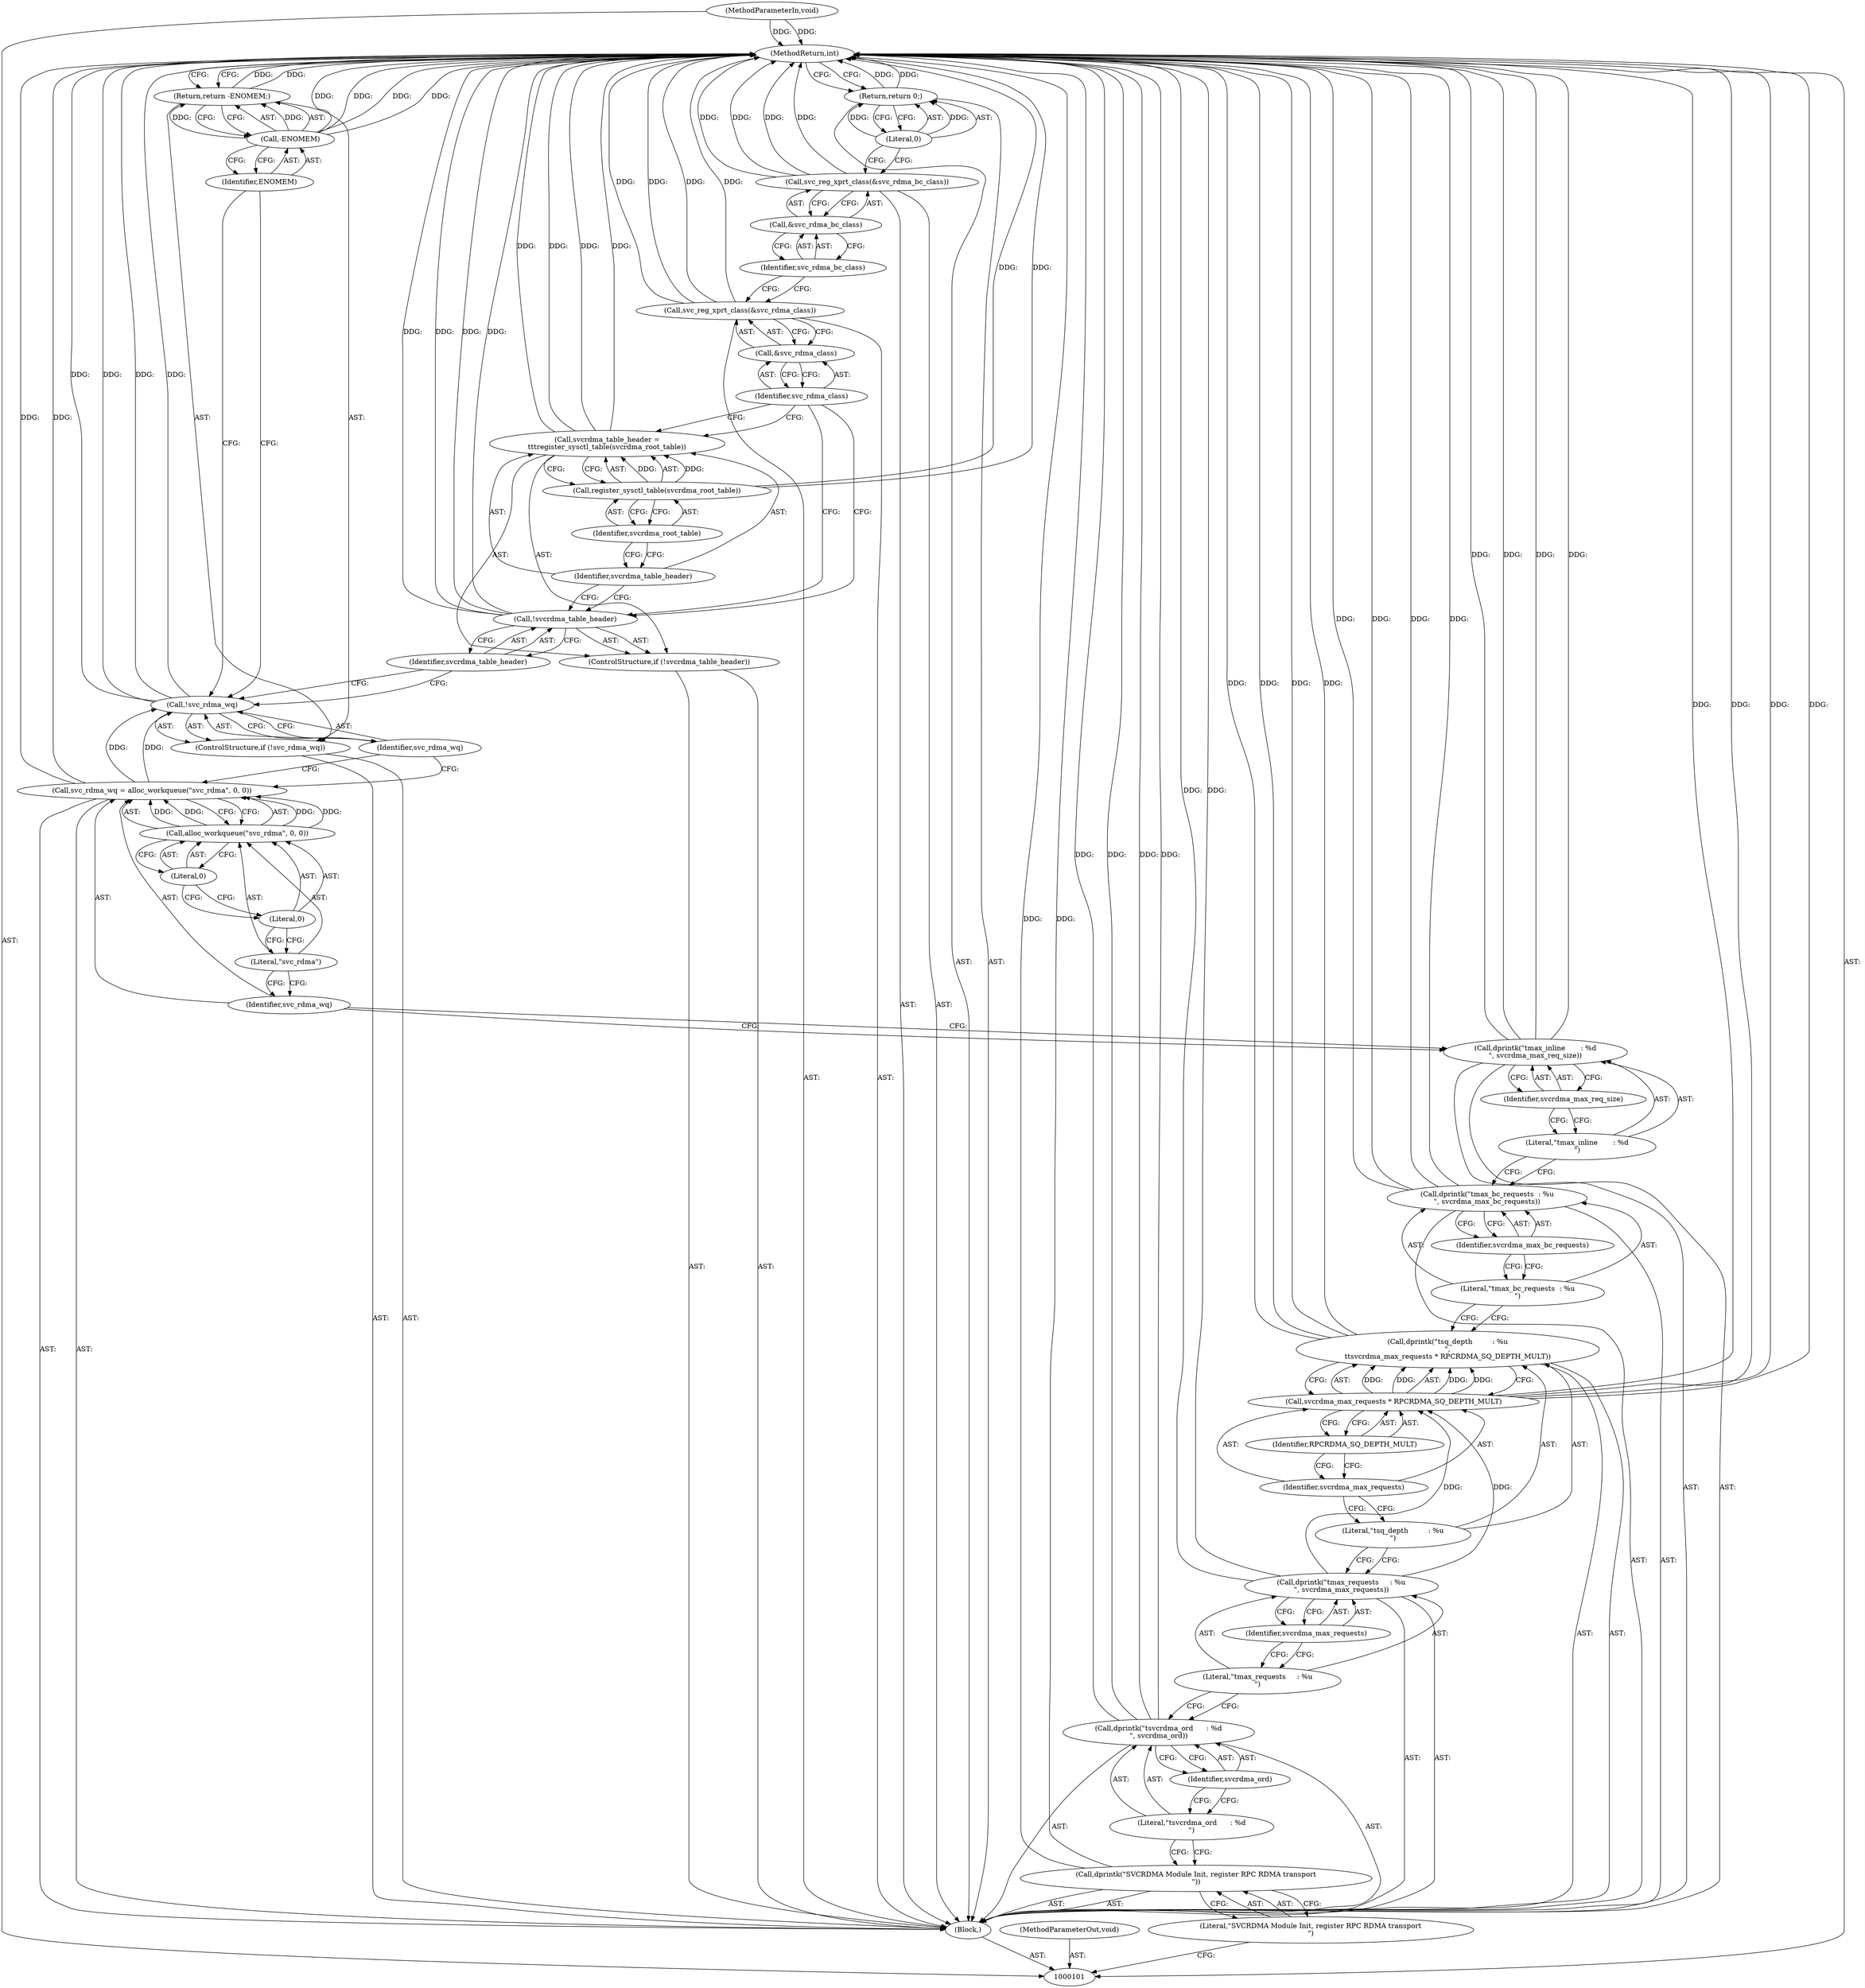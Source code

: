 digraph "1_linux_c70422f760c120480fee4de6c38804c72aa26bc1_21" {
"1000150" [label="(MethodReturn,int)"];
"1000102" [label="(MethodParameterIn,void)"];
"1000197" [label="(MethodParameterOut,void)"];
"1000123" [label="(Call,svc_rdma_wq = alloc_workqueue(\"svc_rdma\", 0, 0))"];
"1000124" [label="(Identifier,svc_rdma_wq)"];
"1000125" [label="(Call,alloc_workqueue(\"svc_rdma\", 0, 0))"];
"1000126" [label="(Literal,\"svc_rdma\")"];
"1000127" [label="(Literal,0)"];
"1000128" [label="(Literal,0)"];
"1000129" [label="(ControlStructure,if (!svc_rdma_wq))"];
"1000130" [label="(Call,!svc_rdma_wq)"];
"1000131" [label="(Identifier,svc_rdma_wq)"];
"1000134" [label="(Identifier,ENOMEM)"];
"1000132" [label="(Return,return -ENOMEM;)"];
"1000133" [label="(Call,-ENOMEM)"];
"1000135" [label="(ControlStructure,if (!svcrdma_table_header))"];
"1000136" [label="(Call,!svcrdma_table_header)"];
"1000137" [label="(Identifier,svcrdma_table_header)"];
"1000138" [label="(Call,svcrdma_table_header =\n\t\t\tregister_sysctl_table(svcrdma_root_table))"];
"1000139" [label="(Identifier,svcrdma_table_header)"];
"1000141" [label="(Identifier,svcrdma_root_table)"];
"1000140" [label="(Call,register_sysctl_table(svcrdma_root_table))"];
"1000103" [label="(Block,)"];
"1000142" [label="(Call,svc_reg_xprt_class(&svc_rdma_class))"];
"1000143" [label="(Call,&svc_rdma_class)"];
"1000144" [label="(Identifier,svc_rdma_class)"];
"1000145" [label="(Call,svc_reg_xprt_class(&svc_rdma_bc_class))"];
"1000146" [label="(Call,&svc_rdma_bc_class)"];
"1000147" [label="(Identifier,svc_rdma_bc_class)"];
"1000148" [label="(Return,return 0;)"];
"1000149" [label="(Literal,0)"];
"1000105" [label="(Literal,\"SVCRDMA Module Init, register RPC RDMA transport\n\")"];
"1000104" [label="(Call,dprintk(\"SVCRDMA Module Init, register RPC RDMA transport\n\"))"];
"1000107" [label="(Literal,\"\tsvcrdma_ord      : %d\n\")"];
"1000106" [label="(Call,dprintk(\"\tsvcrdma_ord      : %d\n\", svcrdma_ord))"];
"1000108" [label="(Identifier,svcrdma_ord)"];
"1000110" [label="(Literal,\"\tmax_requests     : %u\n\")"];
"1000109" [label="(Call,dprintk(\"\tmax_requests     : %u\n\", svcrdma_max_requests))"];
"1000111" [label="(Identifier,svcrdma_max_requests)"];
"1000112" [label="(Call,dprintk(\"\tsq_depth         : %u\n\",\n\t\tsvcrdma_max_requests * RPCRDMA_SQ_DEPTH_MULT))"];
"1000113" [label="(Literal,\"\tsq_depth         : %u\n\")"];
"1000114" [label="(Call,svcrdma_max_requests * RPCRDMA_SQ_DEPTH_MULT)"];
"1000115" [label="(Identifier,svcrdma_max_requests)"];
"1000116" [label="(Identifier,RPCRDMA_SQ_DEPTH_MULT)"];
"1000118" [label="(Literal,\"\tmax_bc_requests  : %u\n\")"];
"1000117" [label="(Call,dprintk(\"\tmax_bc_requests  : %u\n\", svcrdma_max_bc_requests))"];
"1000119" [label="(Identifier,svcrdma_max_bc_requests)"];
"1000121" [label="(Literal,\"\tmax_inline       : %d\n\")"];
"1000120" [label="(Call,dprintk(\"\tmax_inline       : %d\n\", svcrdma_max_req_size))"];
"1000122" [label="(Identifier,svcrdma_max_req_size)"];
"1000150" -> "1000101"  [label="AST: "];
"1000150" -> "1000132"  [label="CFG: "];
"1000150" -> "1000148"  [label="CFG: "];
"1000132" -> "1000150"  [label="DDG: "];
"1000148" -> "1000150"  [label="DDG: "];
"1000117" -> "1000150"  [label="DDG: "];
"1000117" -> "1000150"  [label="DDG: "];
"1000130" -> "1000150"  [label="DDG: "];
"1000130" -> "1000150"  [label="DDG: "];
"1000142" -> "1000150"  [label="DDG: "];
"1000142" -> "1000150"  [label="DDG: "];
"1000123" -> "1000150"  [label="DDG: "];
"1000106" -> "1000150"  [label="DDG: "];
"1000106" -> "1000150"  [label="DDG: "];
"1000104" -> "1000150"  [label="DDG: "];
"1000112" -> "1000150"  [label="DDG: "];
"1000112" -> "1000150"  [label="DDG: "];
"1000138" -> "1000150"  [label="DDG: "];
"1000138" -> "1000150"  [label="DDG: "];
"1000133" -> "1000150"  [label="DDG: "];
"1000133" -> "1000150"  [label="DDG: "];
"1000114" -> "1000150"  [label="DDG: "];
"1000114" -> "1000150"  [label="DDG: "];
"1000120" -> "1000150"  [label="DDG: "];
"1000120" -> "1000150"  [label="DDG: "];
"1000145" -> "1000150"  [label="DDG: "];
"1000145" -> "1000150"  [label="DDG: "];
"1000140" -> "1000150"  [label="DDG: "];
"1000102" -> "1000150"  [label="DDG: "];
"1000136" -> "1000150"  [label="DDG: "];
"1000136" -> "1000150"  [label="DDG: "];
"1000109" -> "1000150"  [label="DDG: "];
"1000102" -> "1000101"  [label="AST: "];
"1000102" -> "1000150"  [label="DDG: "];
"1000197" -> "1000101"  [label="AST: "];
"1000123" -> "1000103"  [label="AST: "];
"1000123" -> "1000125"  [label="CFG: "];
"1000124" -> "1000123"  [label="AST: "];
"1000125" -> "1000123"  [label="AST: "];
"1000131" -> "1000123"  [label="CFG: "];
"1000123" -> "1000150"  [label="DDG: "];
"1000125" -> "1000123"  [label="DDG: "];
"1000125" -> "1000123"  [label="DDG: "];
"1000123" -> "1000130"  [label="DDG: "];
"1000124" -> "1000123"  [label="AST: "];
"1000124" -> "1000120"  [label="CFG: "];
"1000126" -> "1000124"  [label="CFG: "];
"1000125" -> "1000123"  [label="AST: "];
"1000125" -> "1000128"  [label="CFG: "];
"1000126" -> "1000125"  [label="AST: "];
"1000127" -> "1000125"  [label="AST: "];
"1000128" -> "1000125"  [label="AST: "];
"1000123" -> "1000125"  [label="CFG: "];
"1000125" -> "1000123"  [label="DDG: "];
"1000125" -> "1000123"  [label="DDG: "];
"1000126" -> "1000125"  [label="AST: "];
"1000126" -> "1000124"  [label="CFG: "];
"1000127" -> "1000126"  [label="CFG: "];
"1000127" -> "1000125"  [label="AST: "];
"1000127" -> "1000126"  [label="CFG: "];
"1000128" -> "1000127"  [label="CFG: "];
"1000128" -> "1000125"  [label="AST: "];
"1000128" -> "1000127"  [label="CFG: "];
"1000125" -> "1000128"  [label="CFG: "];
"1000129" -> "1000103"  [label="AST: "];
"1000130" -> "1000129"  [label="AST: "];
"1000132" -> "1000129"  [label="AST: "];
"1000130" -> "1000129"  [label="AST: "];
"1000130" -> "1000131"  [label="CFG: "];
"1000131" -> "1000130"  [label="AST: "];
"1000134" -> "1000130"  [label="CFG: "];
"1000137" -> "1000130"  [label="CFG: "];
"1000130" -> "1000150"  [label="DDG: "];
"1000130" -> "1000150"  [label="DDG: "];
"1000123" -> "1000130"  [label="DDG: "];
"1000131" -> "1000130"  [label="AST: "];
"1000131" -> "1000123"  [label="CFG: "];
"1000130" -> "1000131"  [label="CFG: "];
"1000134" -> "1000133"  [label="AST: "];
"1000134" -> "1000130"  [label="CFG: "];
"1000133" -> "1000134"  [label="CFG: "];
"1000132" -> "1000129"  [label="AST: "];
"1000132" -> "1000133"  [label="CFG: "];
"1000133" -> "1000132"  [label="AST: "];
"1000150" -> "1000132"  [label="CFG: "];
"1000132" -> "1000150"  [label="DDG: "];
"1000133" -> "1000132"  [label="DDG: "];
"1000133" -> "1000132"  [label="AST: "];
"1000133" -> "1000134"  [label="CFG: "];
"1000134" -> "1000133"  [label="AST: "];
"1000132" -> "1000133"  [label="CFG: "];
"1000133" -> "1000150"  [label="DDG: "];
"1000133" -> "1000150"  [label="DDG: "];
"1000133" -> "1000132"  [label="DDG: "];
"1000135" -> "1000103"  [label="AST: "];
"1000136" -> "1000135"  [label="AST: "];
"1000138" -> "1000135"  [label="AST: "];
"1000136" -> "1000135"  [label="AST: "];
"1000136" -> "1000137"  [label="CFG: "];
"1000137" -> "1000136"  [label="AST: "];
"1000139" -> "1000136"  [label="CFG: "];
"1000144" -> "1000136"  [label="CFG: "];
"1000136" -> "1000150"  [label="DDG: "];
"1000136" -> "1000150"  [label="DDG: "];
"1000137" -> "1000136"  [label="AST: "];
"1000137" -> "1000130"  [label="CFG: "];
"1000136" -> "1000137"  [label="CFG: "];
"1000138" -> "1000135"  [label="AST: "];
"1000138" -> "1000140"  [label="CFG: "];
"1000139" -> "1000138"  [label="AST: "];
"1000140" -> "1000138"  [label="AST: "];
"1000144" -> "1000138"  [label="CFG: "];
"1000138" -> "1000150"  [label="DDG: "];
"1000138" -> "1000150"  [label="DDG: "];
"1000140" -> "1000138"  [label="DDG: "];
"1000139" -> "1000138"  [label="AST: "];
"1000139" -> "1000136"  [label="CFG: "];
"1000141" -> "1000139"  [label="CFG: "];
"1000141" -> "1000140"  [label="AST: "];
"1000141" -> "1000139"  [label="CFG: "];
"1000140" -> "1000141"  [label="CFG: "];
"1000140" -> "1000138"  [label="AST: "];
"1000140" -> "1000141"  [label="CFG: "];
"1000141" -> "1000140"  [label="AST: "];
"1000138" -> "1000140"  [label="CFG: "];
"1000140" -> "1000150"  [label="DDG: "];
"1000140" -> "1000138"  [label="DDG: "];
"1000103" -> "1000101"  [label="AST: "];
"1000104" -> "1000103"  [label="AST: "];
"1000106" -> "1000103"  [label="AST: "];
"1000109" -> "1000103"  [label="AST: "];
"1000112" -> "1000103"  [label="AST: "];
"1000117" -> "1000103"  [label="AST: "];
"1000120" -> "1000103"  [label="AST: "];
"1000123" -> "1000103"  [label="AST: "];
"1000129" -> "1000103"  [label="AST: "];
"1000135" -> "1000103"  [label="AST: "];
"1000142" -> "1000103"  [label="AST: "];
"1000145" -> "1000103"  [label="AST: "];
"1000148" -> "1000103"  [label="AST: "];
"1000142" -> "1000103"  [label="AST: "];
"1000142" -> "1000143"  [label="CFG: "];
"1000143" -> "1000142"  [label="AST: "];
"1000147" -> "1000142"  [label="CFG: "];
"1000142" -> "1000150"  [label="DDG: "];
"1000142" -> "1000150"  [label="DDG: "];
"1000143" -> "1000142"  [label="AST: "];
"1000143" -> "1000144"  [label="CFG: "];
"1000144" -> "1000143"  [label="AST: "];
"1000142" -> "1000143"  [label="CFG: "];
"1000144" -> "1000143"  [label="AST: "];
"1000144" -> "1000138"  [label="CFG: "];
"1000144" -> "1000136"  [label="CFG: "];
"1000143" -> "1000144"  [label="CFG: "];
"1000145" -> "1000103"  [label="AST: "];
"1000145" -> "1000146"  [label="CFG: "];
"1000146" -> "1000145"  [label="AST: "];
"1000149" -> "1000145"  [label="CFG: "];
"1000145" -> "1000150"  [label="DDG: "];
"1000145" -> "1000150"  [label="DDG: "];
"1000146" -> "1000145"  [label="AST: "];
"1000146" -> "1000147"  [label="CFG: "];
"1000147" -> "1000146"  [label="AST: "];
"1000145" -> "1000146"  [label="CFG: "];
"1000147" -> "1000146"  [label="AST: "];
"1000147" -> "1000142"  [label="CFG: "];
"1000146" -> "1000147"  [label="CFG: "];
"1000148" -> "1000103"  [label="AST: "];
"1000148" -> "1000149"  [label="CFG: "];
"1000149" -> "1000148"  [label="AST: "];
"1000150" -> "1000148"  [label="CFG: "];
"1000148" -> "1000150"  [label="DDG: "];
"1000149" -> "1000148"  [label="DDG: "];
"1000149" -> "1000148"  [label="AST: "];
"1000149" -> "1000145"  [label="CFG: "];
"1000148" -> "1000149"  [label="CFG: "];
"1000149" -> "1000148"  [label="DDG: "];
"1000105" -> "1000104"  [label="AST: "];
"1000105" -> "1000101"  [label="CFG: "];
"1000104" -> "1000105"  [label="CFG: "];
"1000104" -> "1000103"  [label="AST: "];
"1000104" -> "1000105"  [label="CFG: "];
"1000105" -> "1000104"  [label="AST: "];
"1000107" -> "1000104"  [label="CFG: "];
"1000104" -> "1000150"  [label="DDG: "];
"1000107" -> "1000106"  [label="AST: "];
"1000107" -> "1000104"  [label="CFG: "];
"1000108" -> "1000107"  [label="CFG: "];
"1000106" -> "1000103"  [label="AST: "];
"1000106" -> "1000108"  [label="CFG: "];
"1000107" -> "1000106"  [label="AST: "];
"1000108" -> "1000106"  [label="AST: "];
"1000110" -> "1000106"  [label="CFG: "];
"1000106" -> "1000150"  [label="DDG: "];
"1000106" -> "1000150"  [label="DDG: "];
"1000108" -> "1000106"  [label="AST: "];
"1000108" -> "1000107"  [label="CFG: "];
"1000106" -> "1000108"  [label="CFG: "];
"1000110" -> "1000109"  [label="AST: "];
"1000110" -> "1000106"  [label="CFG: "];
"1000111" -> "1000110"  [label="CFG: "];
"1000109" -> "1000103"  [label="AST: "];
"1000109" -> "1000111"  [label="CFG: "];
"1000110" -> "1000109"  [label="AST: "];
"1000111" -> "1000109"  [label="AST: "];
"1000113" -> "1000109"  [label="CFG: "];
"1000109" -> "1000150"  [label="DDG: "];
"1000109" -> "1000114"  [label="DDG: "];
"1000111" -> "1000109"  [label="AST: "];
"1000111" -> "1000110"  [label="CFG: "];
"1000109" -> "1000111"  [label="CFG: "];
"1000112" -> "1000103"  [label="AST: "];
"1000112" -> "1000114"  [label="CFG: "];
"1000113" -> "1000112"  [label="AST: "];
"1000114" -> "1000112"  [label="AST: "];
"1000118" -> "1000112"  [label="CFG: "];
"1000112" -> "1000150"  [label="DDG: "];
"1000112" -> "1000150"  [label="DDG: "];
"1000114" -> "1000112"  [label="DDG: "];
"1000114" -> "1000112"  [label="DDG: "];
"1000113" -> "1000112"  [label="AST: "];
"1000113" -> "1000109"  [label="CFG: "];
"1000115" -> "1000113"  [label="CFG: "];
"1000114" -> "1000112"  [label="AST: "];
"1000114" -> "1000116"  [label="CFG: "];
"1000115" -> "1000114"  [label="AST: "];
"1000116" -> "1000114"  [label="AST: "];
"1000112" -> "1000114"  [label="CFG: "];
"1000114" -> "1000150"  [label="DDG: "];
"1000114" -> "1000150"  [label="DDG: "];
"1000114" -> "1000112"  [label="DDG: "];
"1000114" -> "1000112"  [label="DDG: "];
"1000109" -> "1000114"  [label="DDG: "];
"1000115" -> "1000114"  [label="AST: "];
"1000115" -> "1000113"  [label="CFG: "];
"1000116" -> "1000115"  [label="CFG: "];
"1000116" -> "1000114"  [label="AST: "];
"1000116" -> "1000115"  [label="CFG: "];
"1000114" -> "1000116"  [label="CFG: "];
"1000118" -> "1000117"  [label="AST: "];
"1000118" -> "1000112"  [label="CFG: "];
"1000119" -> "1000118"  [label="CFG: "];
"1000117" -> "1000103"  [label="AST: "];
"1000117" -> "1000119"  [label="CFG: "];
"1000118" -> "1000117"  [label="AST: "];
"1000119" -> "1000117"  [label="AST: "];
"1000121" -> "1000117"  [label="CFG: "];
"1000117" -> "1000150"  [label="DDG: "];
"1000117" -> "1000150"  [label="DDG: "];
"1000119" -> "1000117"  [label="AST: "];
"1000119" -> "1000118"  [label="CFG: "];
"1000117" -> "1000119"  [label="CFG: "];
"1000121" -> "1000120"  [label="AST: "];
"1000121" -> "1000117"  [label="CFG: "];
"1000122" -> "1000121"  [label="CFG: "];
"1000120" -> "1000103"  [label="AST: "];
"1000120" -> "1000122"  [label="CFG: "];
"1000121" -> "1000120"  [label="AST: "];
"1000122" -> "1000120"  [label="AST: "];
"1000124" -> "1000120"  [label="CFG: "];
"1000120" -> "1000150"  [label="DDG: "];
"1000120" -> "1000150"  [label="DDG: "];
"1000122" -> "1000120"  [label="AST: "];
"1000122" -> "1000121"  [label="CFG: "];
"1000120" -> "1000122"  [label="CFG: "];
}
